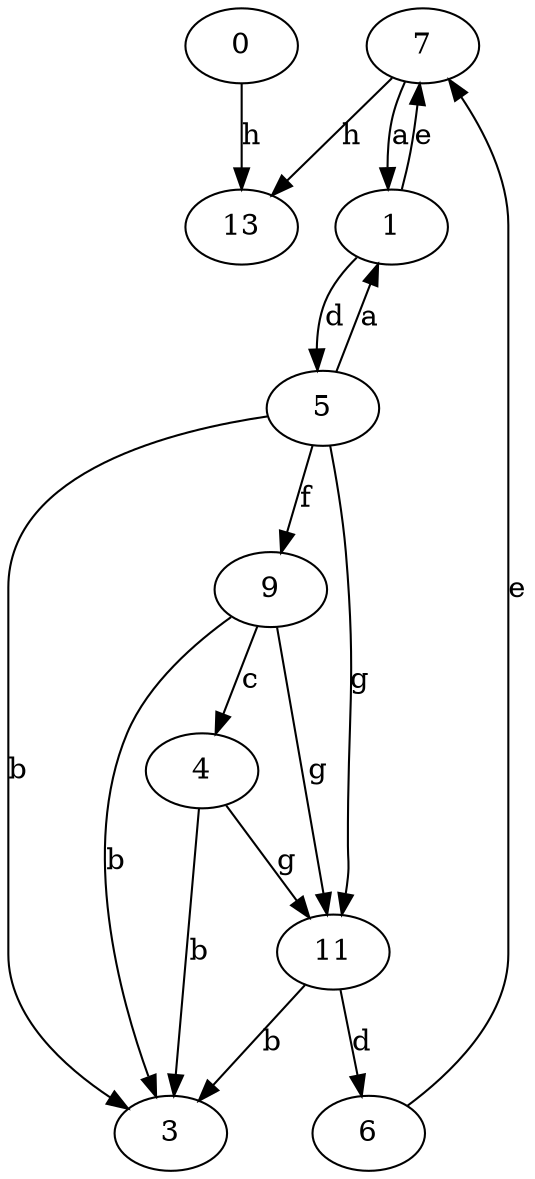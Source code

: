 strict digraph  {
0;
1;
3;
4;
5;
6;
7;
9;
11;
13;
0 -> 13  [label=h];
1 -> 5  [label=d];
1 -> 7  [label=e];
4 -> 3  [label=b];
4 -> 11  [label=g];
5 -> 1  [label=a];
5 -> 3  [label=b];
5 -> 9  [label=f];
5 -> 11  [label=g];
6 -> 7  [label=e];
7 -> 1  [label=a];
7 -> 13  [label=h];
9 -> 3  [label=b];
9 -> 4  [label=c];
9 -> 11  [label=g];
11 -> 3  [label=b];
11 -> 6  [label=d];
}
